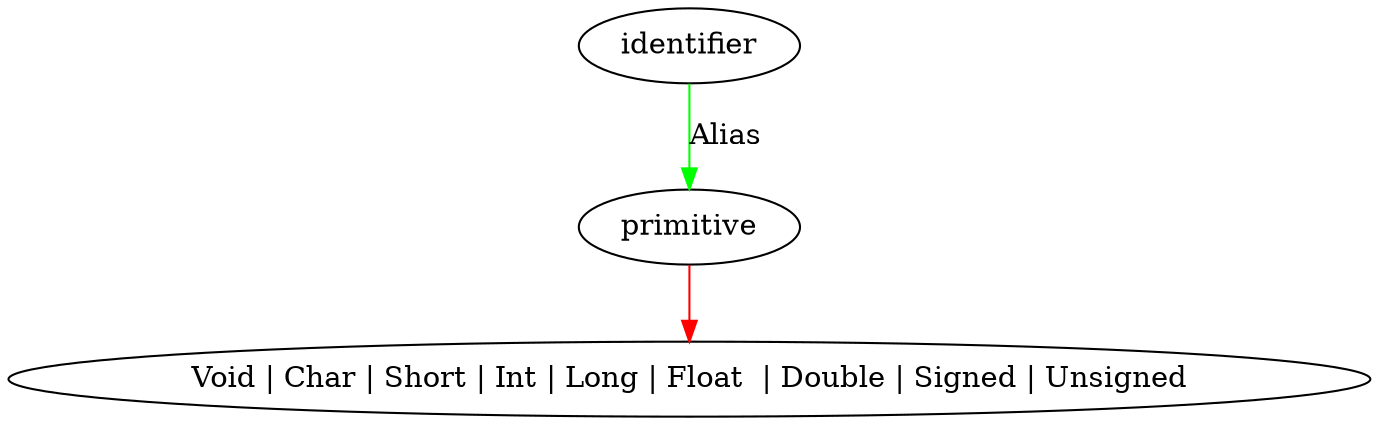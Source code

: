 digraph {
primitive -> < Void | Char | Short | Int | Long | Float  | Double | Signed | Unsigned >[color=red]
identifier -> primitive[label=Alias color=green]

}
